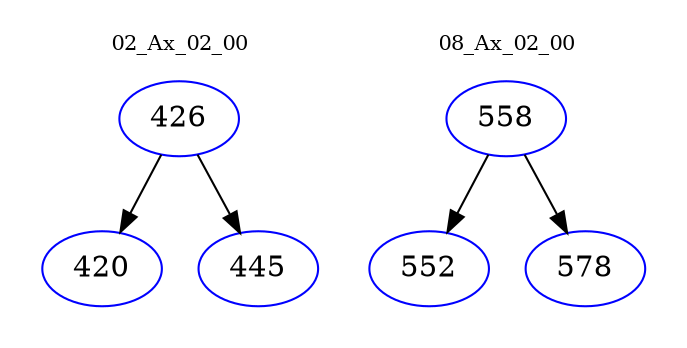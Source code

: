 digraph{
subgraph cluster_0 {
color = white
label = "02_Ax_02_00";
fontsize=10;
T0_426 [label="426", color="blue"]
T0_426 -> T0_420 [color="black"]
T0_420 [label="420", color="blue"]
T0_426 -> T0_445 [color="black"]
T0_445 [label="445", color="blue"]
}
subgraph cluster_1 {
color = white
label = "08_Ax_02_00";
fontsize=10;
T1_558 [label="558", color="blue"]
T1_558 -> T1_552 [color="black"]
T1_552 [label="552", color="blue"]
T1_558 -> T1_578 [color="black"]
T1_578 [label="578", color="blue"]
}
}
